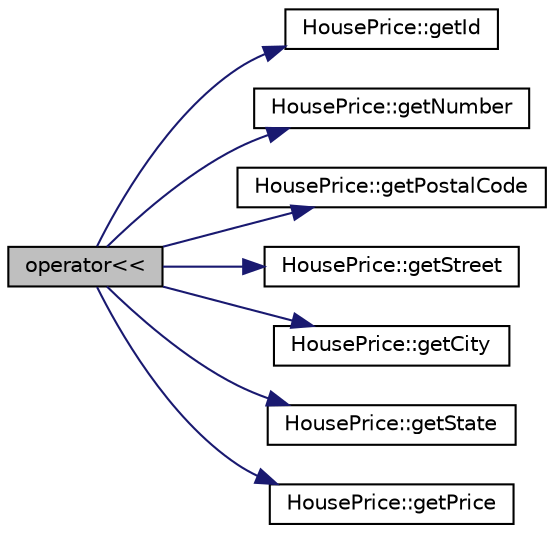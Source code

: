 digraph "operator&lt;&lt;"
{
  bgcolor="transparent";
  edge [fontname="Helvetica",fontsize="10",labelfontname="Helvetica",labelfontsize="10"];
  node [fontname="Helvetica",fontsize="10",shape=record];
  rankdir="LR";
  Node0 [label="operator\<\<",height=0.2,width=0.4,color="black", fillcolor="grey75", style="filled", fontcolor="black"];
  Node0 -> Node1 [color="midnightblue",fontsize="10",style="solid",fontname="Helvetica"];
  Node1 [label="HousePrice::getId",height=0.2,width=0.4,color="black",URL="$class_house_price.html#a17e05515a6c0477f59d4db4ebaebb778"];
  Node0 -> Node2 [color="midnightblue",fontsize="10",style="solid",fontname="Helvetica"];
  Node2 [label="HousePrice::getNumber",height=0.2,width=0.4,color="black",URL="$class_house_price.html#a41ae809472c6b51d6545f2be4bf566ba"];
  Node0 -> Node3 [color="midnightblue",fontsize="10",style="solid",fontname="Helvetica"];
  Node3 [label="HousePrice::getPostalCode",height=0.2,width=0.4,color="black",URL="$class_house_price.html#aeae03b766a6d1f2ddaed8b9666d1f0c5"];
  Node0 -> Node4 [color="midnightblue",fontsize="10",style="solid",fontname="Helvetica"];
  Node4 [label="HousePrice::getStreet",height=0.2,width=0.4,color="black",URL="$class_house_price.html#a3adb3409680a4abd01d4deed96e39cf9"];
  Node0 -> Node5 [color="midnightblue",fontsize="10",style="solid",fontname="Helvetica"];
  Node5 [label="HousePrice::getCity",height=0.2,width=0.4,color="black",URL="$class_house_price.html#a37f566a8640c0495a3e9f78f4e04d6d6"];
  Node0 -> Node6 [color="midnightblue",fontsize="10",style="solid",fontname="Helvetica"];
  Node6 [label="HousePrice::getState",height=0.2,width=0.4,color="black",URL="$class_house_price.html#a345bc0afd36ca4d9fc67f3dc353a1740"];
  Node0 -> Node7 [color="midnightblue",fontsize="10",style="solid",fontname="Helvetica"];
  Node7 [label="HousePrice::getPrice",height=0.2,width=0.4,color="black",URL="$class_house_price.html#ad8f848f687a8de39ce17abf39553a7de"];
}
